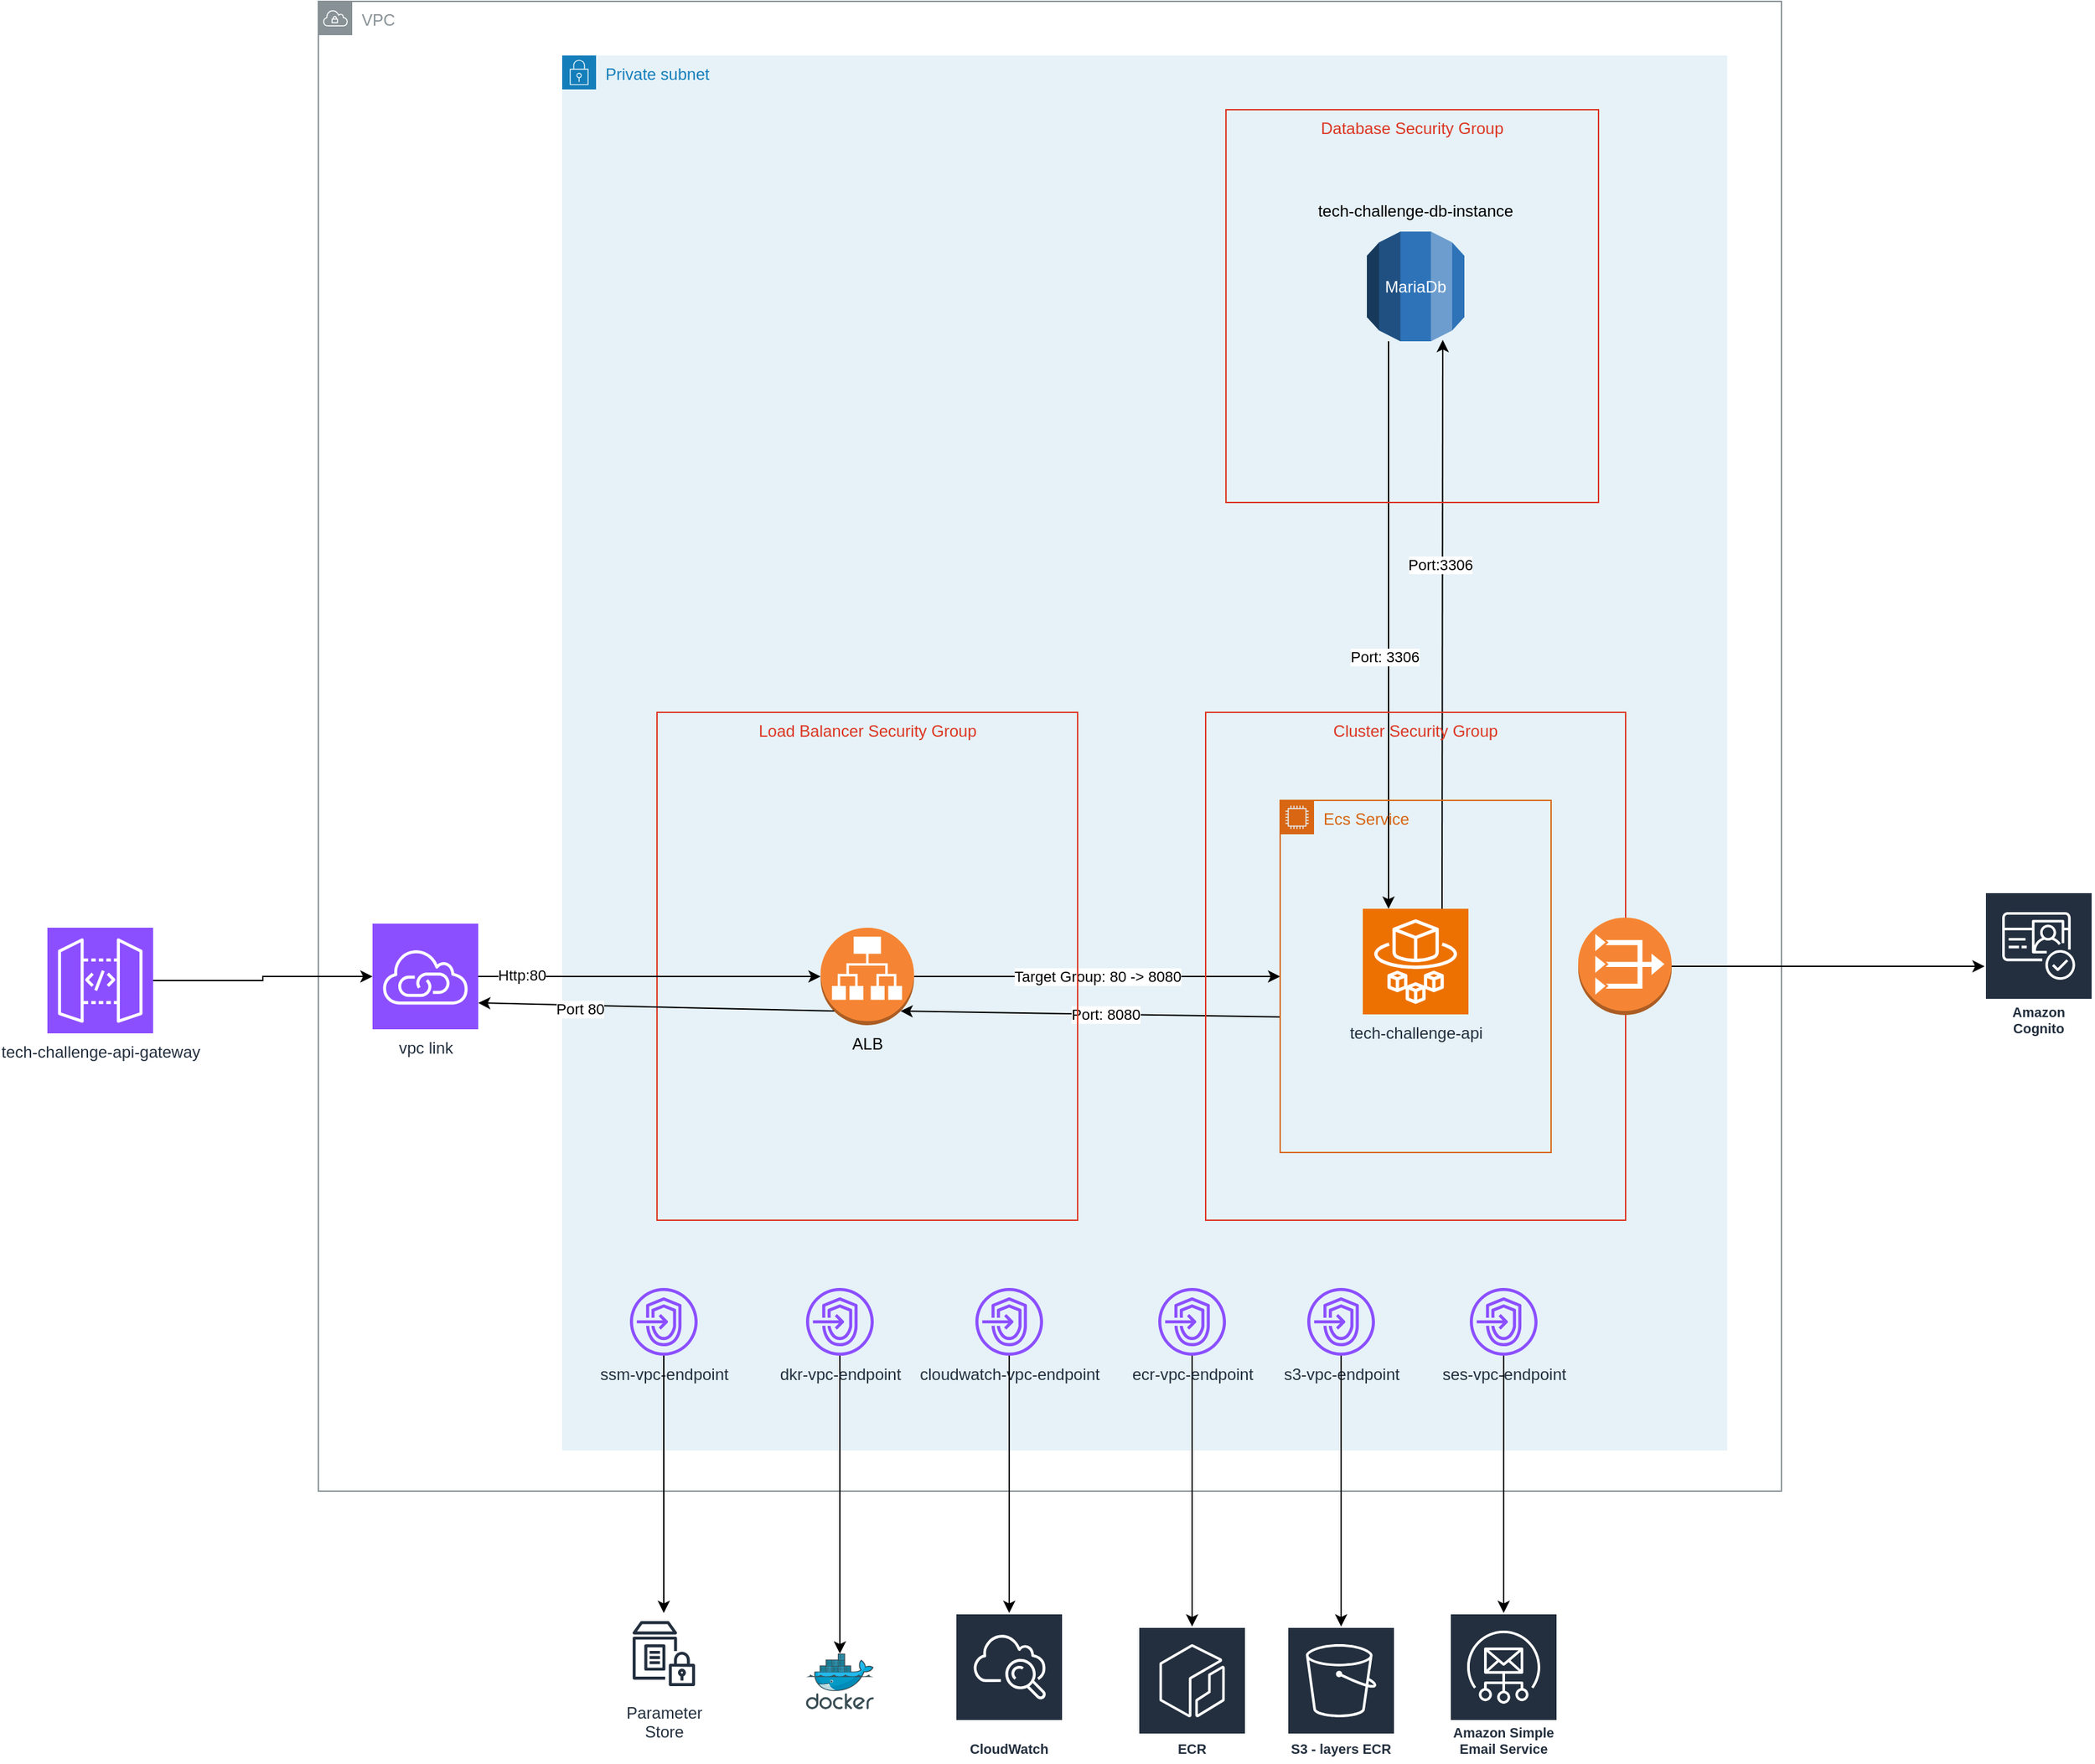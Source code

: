 <mxfile version="24.0.4" type="device">
  <diagram id="gpjDMqam8Uh3lvXLKTrl" name="Página-2">
    <mxGraphModel dx="2136" dy="2227" grid="1" gridSize="10" guides="1" tooltips="1" connect="1" arrows="1" fold="1" page="1" pageScale="1" pageWidth="827" pageHeight="1169" math="0" shadow="0">
      <root>
        <mxCell id="0" />
        <mxCell id="1" parent="0" />
        <mxCell id="OWf1VjAK7y8ye9pwbW75-44" value="VPC" style="sketch=0;outlineConnect=0;gradientColor=none;html=1;whiteSpace=wrap;fontSize=12;fontStyle=0;shape=mxgraph.aws4.group;grIcon=mxgraph.aws4.group_vpc;strokeColor=#879196;fillColor=none;verticalAlign=top;align=left;spacingLeft=30;fontColor=#879196;dashed=0;" parent="1" vertex="1">
          <mxGeometry x="850" y="-480" width="1080" height="1100" as="geometry" />
        </mxCell>
        <mxCell id="OWf1VjAK7y8ye9pwbW75-38" value="Private subnet" style="points=[[0,0],[0.25,0],[0.5,0],[0.75,0],[1,0],[1,0.25],[1,0.5],[1,0.75],[1,1],[0.75,1],[0.5,1],[0.25,1],[0,1],[0,0.75],[0,0.5],[0,0.25]];outlineConnect=0;gradientColor=none;html=1;whiteSpace=wrap;fontSize=12;fontStyle=0;container=1;pointerEvents=0;collapsible=0;recursiveResize=0;shape=mxgraph.aws4.group;grIcon=mxgraph.aws4.group_security_group;grStroke=0;strokeColor=#147EBA;fillColor=#E6F2F8;verticalAlign=top;align=left;spacingLeft=30;fontColor=#147EBA;dashed=0;" parent="1" vertex="1">
          <mxGeometry x="1030" y="-440" width="860" height="1030" as="geometry" />
        </mxCell>
        <mxCell id="OWf1VjAK7y8ye9pwbW75-37" value="ssm-vpc-endpoint" style="sketch=0;outlineConnect=0;fontColor=#232F3E;gradientColor=none;fillColor=#8C4FFF;strokeColor=none;dashed=0;verticalLabelPosition=bottom;verticalAlign=top;align=center;html=1;fontSize=12;fontStyle=0;aspect=fixed;pointerEvents=1;shape=mxgraph.aws4.endpoints;" parent="OWf1VjAK7y8ye9pwbW75-38" vertex="1">
          <mxGeometry x="50" y="910" width="50" height="50" as="geometry" />
        </mxCell>
        <mxCell id="OWf1VjAK7y8ye9pwbW75-35" value="cloudwatch-vpc-endpoint" style="sketch=0;outlineConnect=0;fontColor=#232F3E;gradientColor=none;fillColor=#8C4FFF;strokeColor=none;dashed=0;verticalLabelPosition=bottom;verticalAlign=top;align=center;html=1;fontSize=12;fontStyle=0;aspect=fixed;pointerEvents=1;shape=mxgraph.aws4.endpoints;" parent="OWf1VjAK7y8ye9pwbW75-38" vertex="1">
          <mxGeometry x="305" y="910" width="50" height="50" as="geometry" />
        </mxCell>
        <mxCell id="OWf1VjAK7y8ye9pwbW75-33" value="s3-vpc-endpoint" style="sketch=0;outlineConnect=0;fontColor=#232F3E;gradientColor=none;fillColor=#8C4FFF;strokeColor=none;dashed=0;verticalLabelPosition=bottom;verticalAlign=top;align=center;html=1;fontSize=12;fontStyle=0;aspect=fixed;pointerEvents=1;shape=mxgraph.aws4.endpoints;" parent="OWf1VjAK7y8ye9pwbW75-38" vertex="1">
          <mxGeometry x="550" y="910" width="50" height="50" as="geometry" />
        </mxCell>
        <mxCell id="RnTvRgBUxKOzhoz7AXA8-2" value="ses-vpc-endpoint" style="sketch=0;outlineConnect=0;fontColor=#232F3E;gradientColor=none;fillColor=#8C4FFF;strokeColor=none;dashed=0;verticalLabelPosition=bottom;verticalAlign=top;align=center;html=1;fontSize=12;fontStyle=0;aspect=fixed;pointerEvents=1;shape=mxgraph.aws4.endpoints;" parent="OWf1VjAK7y8ye9pwbW75-38" vertex="1">
          <mxGeometry x="670" y="910" width="50" height="50" as="geometry" />
        </mxCell>
        <mxCell id="OWf1VjAK7y8ye9pwbW75-16" value="" style="endArrow=classic;html=1;rounded=0;exitX=0;exitY=0.615;exitDx=0;exitDy=0;exitPerimeter=0;entryX=0.855;entryY=0.855;entryDx=0;entryDy=0;entryPerimeter=0;" parent="1" source="OWf1VjAK7y8ye9pwbW75-5" target="OWf1VjAK7y8ye9pwbW75-10" edge="1">
          <mxGeometry width="50" height="50" relative="1" as="geometry">
            <mxPoint x="1560" y="282.222" as="sourcePoint" />
            <mxPoint x="1480" y="260" as="targetPoint" />
          </mxGeometry>
        </mxCell>
        <mxCell id="OWf1VjAK7y8ye9pwbW75-18" value="Port: 8080" style="edgeLabel;html=1;align=center;verticalAlign=middle;resizable=0;points=[];" parent="OWf1VjAK7y8ye9pwbW75-16" vertex="1" connectable="0">
          <mxGeometry x="-0.075" relative="1" as="geometry">
            <mxPoint as="offset" />
          </mxGeometry>
        </mxCell>
        <mxCell id="OWf1VjAK7y8ye9pwbW75-12" value="Target Group: 80 -&amp;gt; 8080" style="edgeStyle=orthogonalEdgeStyle;rounded=0;orthogonalLoop=1;jettySize=auto;html=1;entryX=0;entryY=0.5;entryDx=0;entryDy=0;" parent="1" source="OWf1VjAK7y8ye9pwbW75-10" target="OWf1VjAK7y8ye9pwbW75-5" edge="1">
          <mxGeometry relative="1" as="geometry" />
        </mxCell>
        <mxCell id="OWf1VjAK7y8ye9pwbW75-24" style="edgeStyle=orthogonalEdgeStyle;rounded=0;orthogonalLoop=1;jettySize=auto;html=1;entryX=0.5;entryY=0;entryDx=0;entryDy=0;entryPerimeter=0;" parent="1" edge="1">
          <mxGeometry relative="1" as="geometry">
            <mxPoint x="1640" y="-229" as="sourcePoint" />
            <mxPoint x="1640" y="190" as="targetPoint" />
          </mxGeometry>
        </mxCell>
        <mxCell id="OWf1VjAK7y8ye9pwbW75-27" value="Port: 3306" style="edgeLabel;html=1;align=center;verticalAlign=middle;resizable=0;points=[];" parent="OWf1VjAK7y8ye9pwbW75-24" vertex="1" connectable="0">
          <mxGeometry x="0.112" y="-3" relative="1" as="geometry">
            <mxPoint as="offset" />
          </mxGeometry>
        </mxCell>
        <mxCell id="OWf1VjAK7y8ye9pwbW75-29" value="" style="endArrow=classic;html=1;rounded=0;exitX=0.75;exitY=0;exitDx=0;exitDy=0;exitPerimeter=0;entryX=0.778;entryY=0.988;entryDx=0;entryDy=0;entryPerimeter=0;" parent="1" source="OWf1VjAK7y8ye9pwbW75-7" target="OWf1VjAK7y8ye9pwbW75-20" edge="1">
          <mxGeometry width="50" height="50" relative="1" as="geometry">
            <mxPoint x="1440" y="-110" as="sourcePoint" />
            <mxPoint x="1490" y="-160" as="targetPoint" />
          </mxGeometry>
        </mxCell>
        <mxCell id="OWf1VjAK7y8ye9pwbW75-31" value="Port:3306" style="edgeLabel;html=1;align=center;verticalAlign=middle;resizable=0;points=[];" parent="OWf1VjAK7y8ye9pwbW75-29" vertex="1" connectable="0">
          <mxGeometry x="0.21" y="2" relative="1" as="geometry">
            <mxPoint as="offset" />
          </mxGeometry>
        </mxCell>
        <mxCell id="OWf1VjAK7y8ye9pwbW75-28" value="Database Security Group" style="fillColor=none;strokeColor=#DD3522;verticalAlign=top;fontStyle=0;fontColor=#DD3522;whiteSpace=wrap;html=1;" parent="1" vertex="1">
          <mxGeometry x="1520" y="-400" width="275" height="290" as="geometry" />
        </mxCell>
        <mxCell id="OWf1VjAK7y8ye9pwbW75-4" value="Load Balancer Security Group" style="fillColor=none;strokeColor=#DD3522;verticalAlign=top;fontStyle=0;fontColor=#DD3522;whiteSpace=wrap;html=1;" parent="1" vertex="1">
          <mxGeometry x="1100" y="45" width="310.5" height="375" as="geometry" />
        </mxCell>
        <mxCell id="OWf1VjAK7y8ye9pwbW75-9" value="Cluster Security Group" style="fillColor=none;strokeColor=#DD3522;verticalAlign=top;fontStyle=0;fontColor=#DD3522;whiteSpace=wrap;html=1;" parent="1" vertex="1">
          <mxGeometry x="1505" y="45" width="310" height="375" as="geometry" />
        </mxCell>
        <mxCell id="OWf1VjAK7y8ye9pwbW75-5" value="Ecs Service" style="points=[[0,0],[0.25,0],[0.5,0],[0.75,0],[1,0],[1,0.25],[1,0.5],[1,0.75],[1,1],[0.75,1],[0.5,1],[0.25,1],[0,1],[0,0.75],[0,0.5],[0,0.25]];outlineConnect=0;gradientColor=none;html=1;whiteSpace=wrap;fontSize=12;fontStyle=0;container=1;pointerEvents=0;collapsible=0;recursiveResize=0;shape=mxgraph.aws4.group;grIcon=mxgraph.aws4.group_ec2_instance_contents;strokeColor=#D86613;fillColor=none;verticalAlign=top;align=left;spacingLeft=30;fontColor=#D86613;dashed=0;" parent="1" vertex="1">
          <mxGeometry x="1560" y="110" width="200" height="260" as="geometry" />
        </mxCell>
        <mxCell id="OWf1VjAK7y8ye9pwbW75-7" value="tech-challenge-api" style="sketch=0;points=[[0,0,0],[0.25,0,0],[0.5,0,0],[0.75,0,0],[1,0,0],[0,1,0],[0.25,1,0],[0.5,1,0],[0.75,1,0],[1,1,0],[0,0.25,0],[0,0.5,0],[0,0.75,0],[1,0.25,0],[1,0.5,0],[1,0.75,0]];outlineConnect=0;fontColor=#232F3E;fillColor=#ED7100;strokeColor=#ffffff;dashed=0;verticalLabelPosition=bottom;verticalAlign=top;align=center;html=1;fontSize=12;fontStyle=0;aspect=fixed;shape=mxgraph.aws4.resourceIcon;resIcon=mxgraph.aws4.fargate;" parent="OWf1VjAK7y8ye9pwbW75-5" vertex="1">
          <mxGeometry x="61" y="80" width="78" height="78" as="geometry" />
        </mxCell>
        <mxCell id="OWf1VjAK7y8ye9pwbW75-10" value="ALB" style="outlineConnect=0;dashed=0;verticalLabelPosition=bottom;verticalAlign=top;align=center;html=1;shape=mxgraph.aws3.application_load_balancer;fillColor=#F58534;gradientColor=none;" parent="1" vertex="1">
          <mxGeometry x="1220.75" y="204" width="69" height="72" as="geometry" />
        </mxCell>
        <mxCell id="OWf1VjAK7y8ye9pwbW75-20" value="" style="outlineConnect=0;dashed=0;verticalLabelPosition=bottom;verticalAlign=top;align=center;html=1;shape=mxgraph.aws3.rds;fillColor=#2E73B8;gradientColor=none;" parent="1" vertex="1">
          <mxGeometry x="1624" y="-310" width="72" height="81" as="geometry" />
        </mxCell>
        <mxCell id="OWf1VjAK7y8ye9pwbW75-21" value="MariaDb" style="text;html=1;strokeColor=none;fillColor=none;align=center;verticalAlign=middle;whiteSpace=wrap;rounded=0;fontColor=#ffffff;" parent="1" vertex="1">
          <mxGeometry x="1630" y="-284.5" width="60" height="30" as="geometry" />
        </mxCell>
        <mxCell id="OWf1VjAK7y8ye9pwbW75-30" value="tech-challenge-db-instance" style="text;html=1;strokeColor=none;fillColor=none;align=center;verticalAlign=middle;whiteSpace=wrap;rounded=0;" parent="1" vertex="1">
          <mxGeometry x="1585" y="-340" width="150" height="30" as="geometry" />
        </mxCell>
        <mxCell id="0fTjLRXx3a1kpUiFHs_--2" style="edgeStyle=orthogonalEdgeStyle;rounded=0;orthogonalLoop=1;jettySize=auto;html=1;" parent="1" source="OWf1VjAK7y8ye9pwbW75-33" target="0fTjLRXx3a1kpUiFHs_--1" edge="1">
          <mxGeometry relative="1" as="geometry" />
        </mxCell>
        <mxCell id="0fTjLRXx3a1kpUiFHs_--4" style="edgeStyle=orthogonalEdgeStyle;rounded=0;orthogonalLoop=1;jettySize=auto;html=1;" parent="1" source="OWf1VjAK7y8ye9pwbW75-34" target="0fTjLRXx3a1kpUiFHs_--3" edge="1">
          <mxGeometry relative="1" as="geometry" />
        </mxCell>
        <mxCell id="OWf1VjAK7y8ye9pwbW75-34" value="ecr-vpc-endpoint" style="sketch=0;outlineConnect=0;fontColor=#232F3E;gradientColor=none;fillColor=#8C4FFF;strokeColor=none;dashed=0;verticalLabelPosition=bottom;verticalAlign=top;align=center;html=1;fontSize=12;fontStyle=0;aspect=fixed;pointerEvents=1;shape=mxgraph.aws4.endpoints;" parent="1" vertex="1">
          <mxGeometry x="1470" y="470" width="50" height="50" as="geometry" />
        </mxCell>
        <mxCell id="0fTjLRXx3a1kpUiFHs_--6" style="edgeStyle=orthogonalEdgeStyle;rounded=0;orthogonalLoop=1;jettySize=auto;html=1;" parent="1" source="OWf1VjAK7y8ye9pwbW75-35" target="0fTjLRXx3a1kpUiFHs_--5" edge="1">
          <mxGeometry relative="1" as="geometry" />
        </mxCell>
        <mxCell id="0fTjLRXx3a1kpUiFHs_--8" style="edgeStyle=orthogonalEdgeStyle;rounded=0;orthogonalLoop=1;jettySize=auto;html=1;" parent="1" source="OWf1VjAK7y8ye9pwbW75-36" target="0fTjLRXx3a1kpUiFHs_--7" edge="1">
          <mxGeometry relative="1" as="geometry" />
        </mxCell>
        <mxCell id="OWf1VjAK7y8ye9pwbW75-36" value="dkr-vpc-endpoint" style="sketch=0;outlineConnect=0;fontColor=#232F3E;gradientColor=none;fillColor=#8C4FFF;strokeColor=none;dashed=0;verticalLabelPosition=bottom;verticalAlign=top;align=center;html=1;fontSize=12;fontStyle=0;aspect=fixed;pointerEvents=1;shape=mxgraph.aws4.endpoints;" parent="1" vertex="1">
          <mxGeometry x="1210" y="470" width="50" height="50" as="geometry" />
        </mxCell>
        <mxCell id="kg7VX687xHiH5ZQZs3SH-7" style="edgeStyle=orthogonalEdgeStyle;rounded=0;orthogonalLoop=1;jettySize=auto;html=1;" parent="1" source="OWf1VjAK7y8ye9pwbW75-37" target="kg7VX687xHiH5ZQZs3SH-6" edge="1">
          <mxGeometry relative="1" as="geometry" />
        </mxCell>
        <mxCell id="OWf1VjAK7y8ye9pwbW75-39" value="vpc link" style="sketch=0;points=[[0,0,0],[0.25,0,0],[0.5,0,0],[0.75,0,0],[1,0,0],[0,1,0],[0.25,1,0],[0.5,1,0],[0.75,1,0],[1,1,0],[0,0.25,0],[0,0.5,0],[0,0.75,0],[1,0.25,0],[1,0.5,0],[1,0.75,0]];outlineConnect=0;fontColor=#232F3E;fillColor=#8C4FFF;strokeColor=#ffffff;dashed=0;verticalLabelPosition=bottom;verticalAlign=top;align=center;html=1;fontSize=12;fontStyle=0;aspect=fixed;shape=mxgraph.aws4.resourceIcon;resIcon=mxgraph.aws4.vpc_privatelink;" parent="1" vertex="1">
          <mxGeometry x="890" y="201" width="78" height="78" as="geometry" />
        </mxCell>
        <mxCell id="OWf1VjAK7y8ye9pwbW75-40" style="edgeStyle=orthogonalEdgeStyle;rounded=0;orthogonalLoop=1;jettySize=auto;html=1;entryX=0;entryY=0.5;entryDx=0;entryDy=0;entryPerimeter=0;" parent="1" source="OWf1VjAK7y8ye9pwbW75-39" target="OWf1VjAK7y8ye9pwbW75-10" edge="1">
          <mxGeometry relative="1" as="geometry" />
        </mxCell>
        <mxCell id="OWf1VjAK7y8ye9pwbW75-41" value="Http:80" style="edgeLabel;html=1;align=center;verticalAlign=middle;resizable=0;points=[];" parent="OWf1VjAK7y8ye9pwbW75-40" vertex="1" connectable="0">
          <mxGeometry x="-0.747" y="1" relative="1" as="geometry">
            <mxPoint as="offset" />
          </mxGeometry>
        </mxCell>
        <mxCell id="OWf1VjAK7y8ye9pwbW75-42" value="" style="endArrow=classic;html=1;rounded=0;exitX=0.145;exitY=0.855;exitDx=0;exitDy=0;exitPerimeter=0;entryX=1;entryY=0.75;entryDx=0;entryDy=0;entryPerimeter=0;" parent="1" source="OWf1VjAK7y8ye9pwbW75-10" target="OWf1VjAK7y8ye9pwbW75-39" edge="1">
          <mxGeometry width="50" height="50" relative="1" as="geometry">
            <mxPoint x="1030" y="240" as="sourcePoint" />
            <mxPoint x="1080" y="190" as="targetPoint" />
          </mxGeometry>
        </mxCell>
        <mxCell id="OWf1VjAK7y8ye9pwbW75-43" value="Port 80" style="edgeLabel;html=1;align=center;verticalAlign=middle;resizable=0;points=[];" parent="OWf1VjAK7y8ye9pwbW75-42" vertex="1" connectable="0">
          <mxGeometry x="0.429" y="3" relative="1" as="geometry">
            <mxPoint as="offset" />
          </mxGeometry>
        </mxCell>
        <mxCell id="0fTjLRXx3a1kpUiFHs_--1" value="S3 - layers ECR" style="sketch=0;outlineConnect=0;fontColor=#232F3E;gradientColor=none;strokeColor=#ffffff;fillColor=#232F3E;dashed=0;verticalLabelPosition=middle;verticalAlign=bottom;align=center;html=1;whiteSpace=wrap;fontSize=10;fontStyle=1;spacing=3;shape=mxgraph.aws4.productIcon;prIcon=mxgraph.aws4.s3;" parent="1" vertex="1">
          <mxGeometry x="1565" y="720" width="80" height="100" as="geometry" />
        </mxCell>
        <mxCell id="0fTjLRXx3a1kpUiFHs_--3" value="ECR" style="sketch=0;outlineConnect=0;fontColor=#232F3E;gradientColor=none;strokeColor=#ffffff;fillColor=#232F3E;dashed=0;verticalLabelPosition=middle;verticalAlign=bottom;align=center;html=1;whiteSpace=wrap;fontSize=10;fontStyle=1;spacing=3;shape=mxgraph.aws4.productIcon;prIcon=mxgraph.aws4.ecr;" parent="1" vertex="1">
          <mxGeometry x="1455" y="720" width="80" height="100" as="geometry" />
        </mxCell>
        <mxCell id="0fTjLRXx3a1kpUiFHs_--5" value="CloudWatch" style="sketch=0;outlineConnect=0;fontColor=#232F3E;gradientColor=none;strokeColor=#ffffff;fillColor=#232F3E;dashed=0;verticalLabelPosition=middle;verticalAlign=bottom;align=center;html=1;whiteSpace=wrap;fontSize=10;fontStyle=1;spacing=3;shape=mxgraph.aws4.productIcon;prIcon=mxgraph.aws4.cloudwatch;" parent="1" vertex="1">
          <mxGeometry x="1320" y="710" width="80" height="110" as="geometry" />
        </mxCell>
        <mxCell id="0fTjLRXx3a1kpUiFHs_--7" value="" style="image;sketch=0;aspect=fixed;html=1;points=[];align=center;fontSize=12;image=img/lib/mscae/Docker.svg;" parent="1" vertex="1">
          <mxGeometry x="1210" y="740" width="50" height="41" as="geometry" />
        </mxCell>
        <mxCell id="EM7h897AqQQ1E3PREzkd-1" value="tech-challenge-api-gateway" style="sketch=0;points=[[0,0,0],[0.25,0,0],[0.5,0,0],[0.75,0,0],[1,0,0],[0,1,0],[0.25,1,0],[0.5,1,0],[0.75,1,0],[1,1,0],[0,0.25,0],[0,0.5,0],[0,0.75,0],[1,0.25,0],[1,0.5,0],[1,0.75,0]];outlineConnect=0;fontColor=#232F3E;fillColor=#8C4FFF;strokeColor=#ffffff;dashed=0;verticalLabelPosition=bottom;verticalAlign=top;align=center;html=1;fontSize=12;fontStyle=0;aspect=fixed;shape=mxgraph.aws4.resourceIcon;resIcon=mxgraph.aws4.api_gateway;" parent="1" vertex="1">
          <mxGeometry x="650" y="204" width="78" height="78" as="geometry" />
        </mxCell>
        <mxCell id="EM7h897AqQQ1E3PREzkd-2" style="edgeStyle=orthogonalEdgeStyle;rounded=0;orthogonalLoop=1;jettySize=auto;html=1;entryX=0;entryY=0.5;entryDx=0;entryDy=0;entryPerimeter=0;" parent="1" source="EM7h897AqQQ1E3PREzkd-1" target="OWf1VjAK7y8ye9pwbW75-39" edge="1">
          <mxGeometry relative="1" as="geometry" />
        </mxCell>
        <mxCell id="kg7VX687xHiH5ZQZs3SH-6" value="Parameter&#xa;Store" style="sketch=0;outlineConnect=0;fontColor=#232F3E;gradientColor=none;strokeColor=#232F3E;fillColor=#ffffff;dashed=0;verticalLabelPosition=bottom;verticalAlign=top;align=center;html=1;fontSize=12;fontStyle=0;aspect=fixed;shape=mxgraph.aws4.resourceIcon;resIcon=mxgraph.aws4.parameter_store;" parent="1" vertex="1">
          <mxGeometry x="1075" y="710" width="60" height="60" as="geometry" />
        </mxCell>
        <mxCell id="kg7VX687xHiH5ZQZs3SH-8" value="Amazon Cognito" style="sketch=0;outlineConnect=0;fontColor=#232F3E;gradientColor=none;strokeColor=#ffffff;fillColor=#232F3E;dashed=0;verticalLabelPosition=middle;verticalAlign=bottom;align=center;html=1;whiteSpace=wrap;fontSize=10;fontStyle=1;spacing=3;shape=mxgraph.aws4.productIcon;prIcon=mxgraph.aws4.cognito;" parent="1" vertex="1">
          <mxGeometry x="2080" y="177.5" width="80" height="110" as="geometry" />
        </mxCell>
        <mxCell id="RnTvRgBUxKOzhoz7AXA8-1" value="Amazon Simple Email Service" style="sketch=0;outlineConnect=0;fontColor=#232F3E;gradientColor=none;strokeColor=#ffffff;fillColor=#232F3E;dashed=0;verticalLabelPosition=middle;verticalAlign=bottom;align=center;html=1;whiteSpace=wrap;fontSize=10;fontStyle=1;spacing=3;shape=mxgraph.aws4.productIcon;prIcon=mxgraph.aws4.simple_email_service;" parent="1" vertex="1">
          <mxGeometry x="1685" y="710" width="80" height="110" as="geometry" />
        </mxCell>
        <mxCell id="RnTvRgBUxKOzhoz7AXA8-3" style="edgeStyle=orthogonalEdgeStyle;rounded=0;orthogonalLoop=1;jettySize=auto;html=1;" parent="1" source="RnTvRgBUxKOzhoz7AXA8-2" target="RnTvRgBUxKOzhoz7AXA8-1" edge="1">
          <mxGeometry relative="1" as="geometry" />
        </mxCell>
        <mxCell id="2CH8mhiylIo2OUx_FwFb-3" style="edgeStyle=orthogonalEdgeStyle;rounded=0;orthogonalLoop=1;jettySize=auto;html=1;" edge="1" parent="1" source="2CH8mhiylIo2OUx_FwFb-1" target="kg7VX687xHiH5ZQZs3SH-8">
          <mxGeometry relative="1" as="geometry" />
        </mxCell>
        <mxCell id="2CH8mhiylIo2OUx_FwFb-1" value="" style="outlineConnect=0;dashed=0;verticalLabelPosition=bottom;verticalAlign=top;align=center;html=1;shape=mxgraph.aws3.vpc_nat_gateway;fillColor=#F58534;gradientColor=none;" vertex="1" parent="1">
          <mxGeometry x="1780" y="196.5" width="69" height="72" as="geometry" />
        </mxCell>
      </root>
    </mxGraphModel>
  </diagram>
</mxfile>
